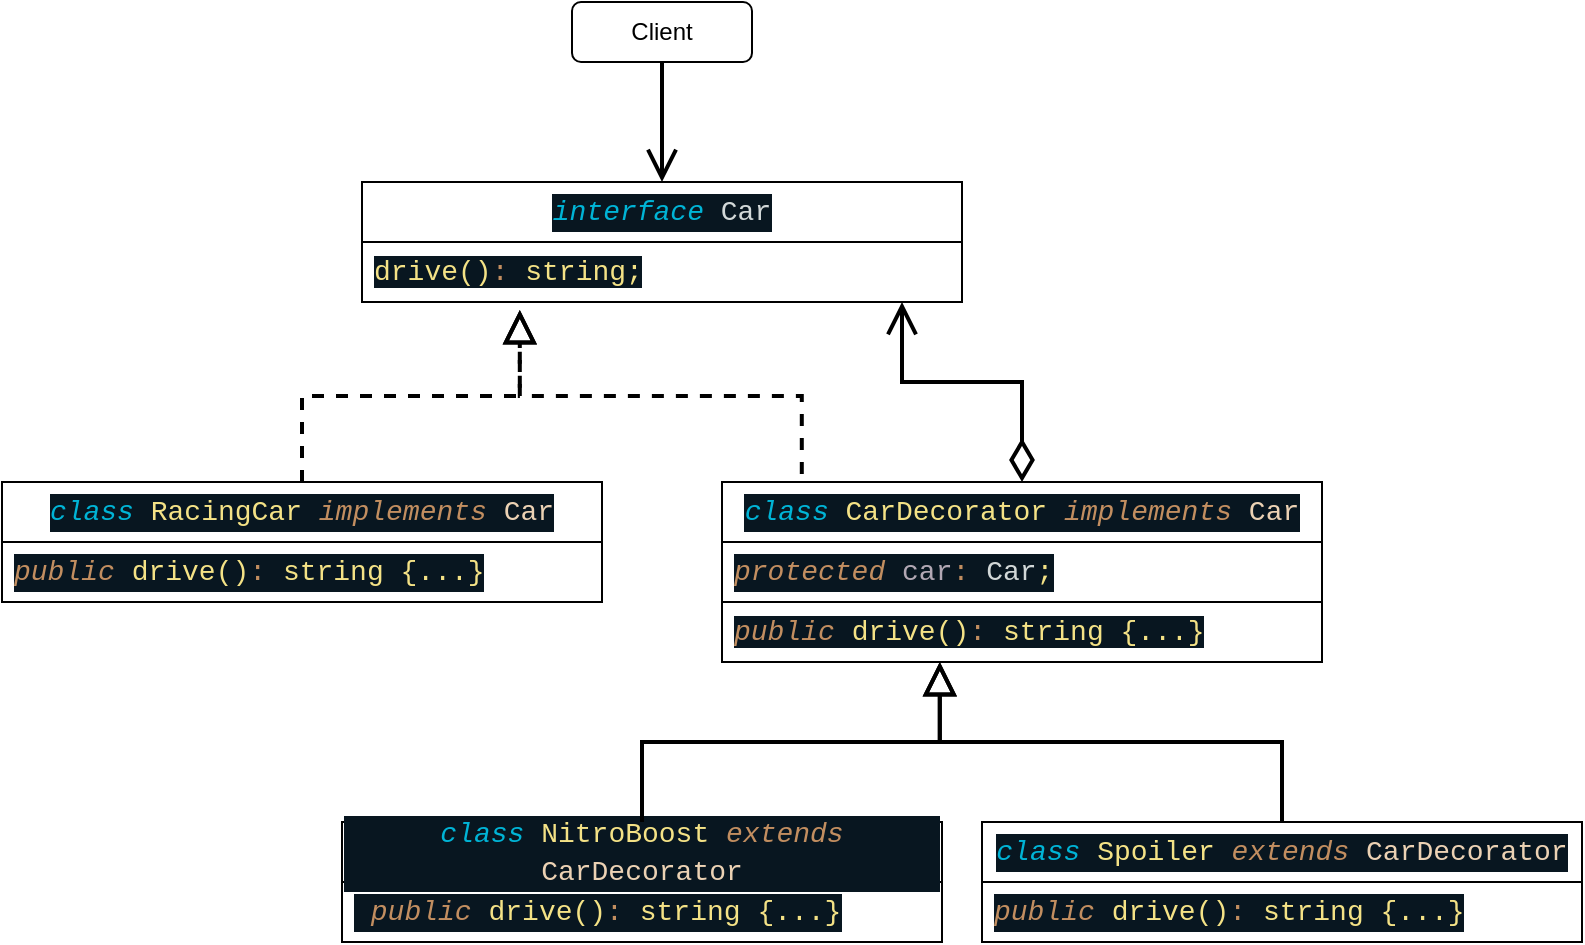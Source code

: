 <mxfile>
    <diagram id="XXgM9e8R-eW7M4aw3cel" name="Page-1">
        <mxGraphModel dx="1533" dy="508" grid="1" gridSize="10" guides="1" tooltips="1" connect="1" arrows="1" fold="1" page="0" pageScale="1" pageWidth="850" pageHeight="1100" math="0" shadow="0">
            <root>
                <mxCell id="0"/>
                <mxCell id="1" parent="0"/>
                <mxCell id="15" style="edgeStyle=none;html=1;entryX=0.5;entryY=0;entryDx=0;entryDy=0;strokeWidth=2;endArrow=open;endFill=0;endSize=12;" parent="1" source="2" target="3" edge="1">
                    <mxGeometry relative="1" as="geometry"/>
                </mxCell>
                <mxCell id="2" value="Client" style="rounded=1;whiteSpace=wrap;html=1;" parent="1" vertex="1">
                    <mxGeometry x="125" y="70" width="90" height="30" as="geometry"/>
                </mxCell>
                <mxCell id="3" value="&lt;div style=&quot;color: rgb(246, 250, 253); background-color: rgb(8, 22, 32); font-family: Consolas, Consolas, &amp;quot;Courier New&amp;quot;, monospace; font-size: 14px; line-height: 19px;&quot;&gt;&lt;span style=&quot;color: #00b4d6;font-style: italic;&quot;&gt;interface&lt;/span&gt; &lt;span style=&quot;color: #d2d8d8;&quot;&gt;Car&lt;/span&gt;&lt;/div&gt;" style="swimlane;fontStyle=0;childLayout=stackLayout;horizontal=1;startSize=30;horizontalStack=0;resizeParent=1;resizeParentMax=0;resizeLast=0;collapsible=1;marginBottom=0;whiteSpace=wrap;html=1;" parent="1" vertex="1">
                    <mxGeometry x="20" y="160" width="300" height="60" as="geometry"/>
                </mxCell>
                <mxCell id="4" value="&lt;span style=&quot;background-color: rgb(8, 22, 32); font-family: Consolas, Consolas, &amp;quot;Courier New&amp;quot;, monospace; font-size: 14px; color: rgb(244, 226, 134);&quot;&gt;drive()&lt;/span&gt;&lt;span style=&quot;background-color: rgb(8, 22, 32); font-family: Consolas, Consolas, &amp;quot;Courier New&amp;quot;, monospace; font-size: 14px; color: rgb(194, 142, 96);&quot;&gt;:&lt;/span&gt;&lt;span style=&quot;background-color: rgb(8, 22, 32); color: rgb(246, 250, 253); font-family: Consolas, Consolas, &amp;quot;Courier New&amp;quot;, monospace; font-size: 14px;&quot;&gt; &lt;/span&gt;&lt;span style=&quot;background-color: rgb(8, 22, 32); font-family: Consolas, Consolas, &amp;quot;Courier New&amp;quot;, monospace; font-size: 14px; color: rgb(244, 226, 134);&quot;&gt;string;&lt;/span&gt;&lt;br&gt;" style="text;strokeColor=none;fillColor=none;align=left;verticalAlign=middle;spacingLeft=4;spacingRight=4;overflow=hidden;points=[[0,0.5],[1,0.5]];portConstraint=eastwest;rotatable=0;whiteSpace=wrap;html=1;" parent="3" vertex="1">
                    <mxGeometry y="30" width="300" height="30" as="geometry"/>
                </mxCell>
                <mxCell id="5" value="&lt;div style=&quot;color: rgb(246, 250, 253); background-color: rgb(8, 22, 32); font-family: Consolas, Consolas, &amp;quot;Courier New&amp;quot;, monospace; font-size: 14px; line-height: 19px;&quot;&gt;&lt;div style=&quot;line-height: 19px;&quot;&gt;&lt;span style=&quot;color: #00b4d6;font-style: italic;&quot;&gt;class&lt;/span&gt; &lt;span style=&quot;color: #f4e286;&quot;&gt;RacingCar&lt;/span&gt; &lt;span style=&quot;color: #c28e60;font-style: italic;&quot;&gt;implements&lt;/span&gt; &lt;span style=&quot;color: #ecd2b4;&quot;&gt;Car&lt;/span&gt;&lt;/div&gt;&lt;/div&gt;" style="swimlane;fontStyle=0;childLayout=stackLayout;horizontal=1;startSize=30;horizontalStack=0;resizeParent=1;resizeParentMax=0;resizeLast=0;collapsible=1;marginBottom=0;whiteSpace=wrap;html=1;" parent="1" vertex="1">
                    <mxGeometry x="-160" y="310" width="300" height="60" as="geometry"/>
                </mxCell>
                <mxCell id="6" value="&lt;div style=&quot;color: rgb(246, 250, 253); background-color: rgb(8, 22, 32); font-family: Consolas, Consolas, &amp;quot;Courier New&amp;quot;, monospace; font-size: 14px; line-height: 19px;&quot;&gt;&lt;span style=&quot;color: #c28e60;font-style: italic;&quot;&gt;public&lt;/span&gt; &lt;span style=&quot;color: #f4e286;&quot;&gt;drive()&lt;/span&gt;&lt;span style=&quot;color: #c28e60;&quot;&gt;:&lt;/span&gt; &lt;span style=&quot;color: #f4e286;&quot;&gt;string&lt;/span&gt; &lt;span style=&quot;color: #f4e286;&quot;&gt;{...}&lt;/span&gt;&lt;/div&gt;" style="text;strokeColor=none;fillColor=none;align=left;verticalAlign=middle;spacingLeft=4;spacingRight=4;overflow=hidden;points=[[0,0.5],[1,0.5]];portConstraint=eastwest;rotatable=0;whiteSpace=wrap;html=1;" parent="5" vertex="1">
                    <mxGeometry y="30" width="300" height="30" as="geometry"/>
                </mxCell>
                <mxCell id="7" value="&lt;div style=&quot;color: rgb(246, 250, 253); background-color: rgb(8, 22, 32); font-family: Consolas, Consolas, &amp;quot;Courier New&amp;quot;, monospace; font-size: 14px; line-height: 19px;&quot;&gt;&lt;div style=&quot;line-height: 19px;&quot;&gt;&lt;span style=&quot;color: #00b4d6;font-style: italic;&quot;&gt;class&lt;/span&gt; &lt;span style=&quot;color: #f4e286;&quot;&gt;CarDecorator&lt;/span&gt; &lt;span style=&quot;color: #c28e60;font-style: italic;&quot;&gt;implements&lt;/span&gt; &lt;span style=&quot;color: #ecd2b4;&quot;&gt;Car&lt;/span&gt;&lt;/div&gt;&lt;/div&gt;" style="swimlane;fontStyle=0;childLayout=stackLayout;horizontal=1;startSize=30;horizontalStack=0;resizeParent=1;resizeParentMax=0;resizeLast=0;collapsible=1;marginBottom=0;whiteSpace=wrap;html=1;" parent="1" vertex="1">
                    <mxGeometry x="200" y="310" width="300" height="90" as="geometry"/>
                </mxCell>
                <mxCell id="14" value="&lt;div style=&quot;color: rgb(246, 250, 253); background-color: rgb(8, 22, 32); font-family: Consolas, Consolas, &amp;quot;Courier New&amp;quot;, monospace; font-size: 14px; line-height: 19px;&quot;&gt;&lt;span style=&quot;color: #c28e60;font-style: italic;&quot;&gt;protected&lt;/span&gt; &lt;span style=&quot;color: #b2a8b4;&quot;&gt;car&lt;/span&gt;&lt;span style=&quot;color: #c28e60;&quot;&gt;:&lt;/span&gt; &lt;span style=&quot;color: #d2d8d8;&quot;&gt;Car&lt;/span&gt;&lt;span style=&quot;color: #f4e286;&quot;&gt;;&lt;/span&gt;&lt;/div&gt;" style="text;strokeColor=default;fillColor=none;align=left;verticalAlign=middle;spacingLeft=4;spacingRight=4;overflow=hidden;points=[[0,0.5],[1,0.5]];portConstraint=eastwest;rotatable=0;whiteSpace=wrap;html=1;" parent="7" vertex="1">
                    <mxGeometry y="30" width="300" height="30" as="geometry"/>
                </mxCell>
                <mxCell id="13" value="&lt;span style=&quot;background-color: rgb(8, 22, 32); font-family: Consolas, Consolas, &amp;quot;Courier New&amp;quot;, monospace; font-size: 14px; color: rgb(194, 142, 96); font-style: italic;&quot;&gt;public&lt;/span&gt;&lt;span style=&quot;background-color: rgb(8, 22, 32); color: rgb(246, 250, 253); font-family: Consolas, Consolas, &amp;quot;Courier New&amp;quot;, monospace; font-size: 14px;&quot;&gt; &lt;/span&gt;&lt;span style=&quot;background-color: rgb(8, 22, 32); font-family: Consolas, Consolas, &amp;quot;Courier New&amp;quot;, monospace; font-size: 14px; color: rgb(244, 226, 134);&quot;&gt;drive()&lt;/span&gt;&lt;span style=&quot;background-color: rgb(8, 22, 32); font-family: Consolas, Consolas, &amp;quot;Courier New&amp;quot;, monospace; font-size: 14px; color: rgb(194, 142, 96);&quot;&gt;:&lt;/span&gt;&lt;span style=&quot;background-color: rgb(8, 22, 32); color: rgb(246, 250, 253); font-family: Consolas, Consolas, &amp;quot;Courier New&amp;quot;, monospace; font-size: 14px;&quot;&gt; &lt;/span&gt;&lt;span style=&quot;background-color: rgb(8, 22, 32); font-family: Consolas, Consolas, &amp;quot;Courier New&amp;quot;, monospace; font-size: 14px; color: rgb(244, 226, 134);&quot;&gt;string&lt;/span&gt;&lt;span style=&quot;background-color: rgb(8, 22, 32); color: rgb(246, 250, 253); font-family: Consolas, Consolas, &amp;quot;Courier New&amp;quot;, monospace; font-size: 14px;&quot;&gt; &lt;/span&gt;&lt;span style=&quot;background-color: rgb(8, 22, 32); font-family: Consolas, Consolas, &amp;quot;Courier New&amp;quot;, monospace; font-size: 14px; color: rgb(244, 226, 134);&quot;&gt;{...}&lt;/span&gt;" style="text;strokeColor=none;fillColor=none;align=left;verticalAlign=middle;spacingLeft=4;spacingRight=4;overflow=hidden;points=[[0,0.5],[1,0.5]];portConstraint=eastwest;rotatable=0;whiteSpace=wrap;html=1;" parent="7" vertex="1">
                    <mxGeometry y="60" width="300" height="30" as="geometry"/>
                </mxCell>
                <mxCell id="9" value="&lt;div style=&quot;color: rgb(246, 250, 253); background-color: rgb(8, 22, 32); font-family: Consolas, Consolas, &amp;quot;Courier New&amp;quot;, monospace; font-size: 14px; line-height: 19px;&quot;&gt;&lt;div style=&quot;line-height: 19px;&quot;&gt;&lt;span style=&quot;color: #00b4d6;font-style: italic;&quot;&gt;class&lt;/span&gt; &lt;span style=&quot;color: #f4e286;&quot;&gt;NitroBoost&lt;/span&gt; &lt;span style=&quot;color: #c28e60;font-style: italic;&quot;&gt;extends&lt;/span&gt; &lt;span style=&quot;color: #ecd2b4;&quot;&gt;CarDecorator&lt;/span&gt; &lt;/div&gt;&lt;/div&gt;" style="swimlane;fontStyle=0;childLayout=stackLayout;horizontal=1;startSize=30;horizontalStack=0;resizeParent=1;resizeParentMax=0;resizeLast=0;collapsible=1;marginBottom=0;whiteSpace=wrap;html=1;" parent="1" vertex="1">
                    <mxGeometry x="10" y="480" width="300" height="60" as="geometry"/>
                </mxCell>
                <mxCell id="10" value="&lt;div style=&quot;color: rgb(246, 250, 253); background-color: rgb(8, 22, 32); font-family: Consolas, Consolas, &amp;quot;Courier New&amp;quot;, monospace; font-size: 14px; line-height: 19px;&quot;&gt;&amp;nbsp;&lt;span style=&quot;color: #c28e60;font-style: italic;&quot;&gt;public&lt;/span&gt; &lt;span style=&quot;color: #f4e286;&quot;&gt;drive()&lt;/span&gt;&lt;span style=&quot;color: #c28e60;&quot;&gt;:&lt;/span&gt; &lt;span style=&quot;color: #f4e286;&quot;&gt;string&lt;/span&gt; &lt;span style=&quot;color: #f4e286;&quot;&gt;{...}&lt;/span&gt;&lt;/div&gt;" style="text;strokeColor=none;fillColor=none;align=left;verticalAlign=middle;spacingLeft=4;spacingRight=4;overflow=hidden;points=[[0,0.5],[1,0.5]];portConstraint=eastwest;rotatable=0;whiteSpace=wrap;html=1;" parent="9" vertex="1">
                    <mxGeometry y="30" width="300" height="30" as="geometry"/>
                </mxCell>
                <mxCell id="11" value="&lt;div style=&quot;color: rgb(246, 250, 253); background-color: rgb(8, 22, 32); font-family: Consolas, Consolas, &amp;quot;Courier New&amp;quot;, monospace; font-size: 14px; line-height: 19px;&quot;&gt;&lt;div style=&quot;line-height: 19px;&quot;&gt;&lt;span style=&quot;color: #00b4d6;font-style: italic;&quot;&gt;class&lt;/span&gt; &lt;span style=&quot;color: #f4e286;&quot;&gt;Spoiler&lt;/span&gt; &lt;span style=&quot;color: #c28e60;font-style: italic;&quot;&gt;extends&lt;/span&gt; &lt;span style=&quot;color: #ecd2b4;&quot;&gt;CarDecorator&lt;/span&gt;&lt;/div&gt;&lt;/div&gt;" style="swimlane;fontStyle=0;childLayout=stackLayout;horizontal=1;startSize=30;horizontalStack=0;resizeParent=1;resizeParentMax=0;resizeLast=0;collapsible=1;marginBottom=0;whiteSpace=wrap;html=1;" parent="1" vertex="1">
                    <mxGeometry x="330" y="480" width="300" height="60" as="geometry"/>
                </mxCell>
                <mxCell id="12" value="&lt;div style=&quot;color: rgb(246, 250, 253); background-color: rgb(8, 22, 32); font-family: Consolas, Consolas, &amp;quot;Courier New&amp;quot;, monospace; font-size: 14px; line-height: 19px;&quot;&gt;&lt;span style=&quot;color: #c28e60;font-style: italic;&quot;&gt;public&lt;/span&gt; &lt;span style=&quot;color: #f4e286;&quot;&gt;drive()&lt;/span&gt;&lt;span style=&quot;color: #c28e60;&quot;&gt;:&lt;/span&gt; &lt;span style=&quot;color: #f4e286;&quot;&gt;string&lt;/span&gt; &lt;span style=&quot;color: #f4e286;&quot;&gt;{...}&lt;/span&gt;&lt;/div&gt;" style="text;strokeColor=none;fillColor=none;align=left;verticalAlign=middle;spacingLeft=4;spacingRight=4;overflow=hidden;points=[[0,0.5],[1,0.5]];portConstraint=eastwest;rotatable=0;whiteSpace=wrap;html=1;" parent="11" vertex="1">
                    <mxGeometry y="30" width="300" height="30" as="geometry"/>
                </mxCell>
                <mxCell id="16" value="" style="edgeStyle=elbowEdgeStyle;elbow=vertical;endArrow=block;html=1;curved=0;rounded=0;endSize=12;startSize=8;exitX=0.5;exitY=0;exitDx=0;exitDy=0;entryX=0.263;entryY=1.133;entryDx=0;entryDy=0;entryPerimeter=0;strokeWidth=2;endFill=0;dashed=1;" parent="1" source="5" target="4" edge="1">
                    <mxGeometry width="50" height="50" relative="1" as="geometry">
                        <mxPoint x="-30" y="300" as="sourcePoint"/>
                        <mxPoint x="20" y="250" as="targetPoint"/>
                    </mxGeometry>
                </mxCell>
                <mxCell id="17" value="" style="edgeStyle=elbowEdgeStyle;elbow=vertical;endArrow=block;html=1;curved=0;rounded=0;endSize=12;startSize=8;entryX=0.263;entryY=1.133;entryDx=0;entryDy=0;entryPerimeter=0;strokeWidth=2;endFill=0;dashed=1;exitX=0.133;exitY=-0.044;exitDx=0;exitDy=0;exitPerimeter=0;" parent="1" source="7" target="4" edge="1">
                    <mxGeometry width="50" height="50" relative="1" as="geometry">
                        <mxPoint y="320" as="sourcePoint"/>
                        <mxPoint x="108.9" y="233.99" as="targetPoint"/>
                        <Array as="points">
                            <mxPoint x="200" y="267"/>
                        </Array>
                    </mxGeometry>
                </mxCell>
                <mxCell id="18" value="" style="edgeStyle=elbowEdgeStyle;elbow=vertical;endArrow=open;html=1;curved=0;rounded=0;endSize=12;startSize=16;exitX=0.5;exitY=0;exitDx=0;exitDy=0;entryX=0.9;entryY=1;entryDx=0;entryDy=0;entryPerimeter=0;strokeWidth=2;endFill=0;startArrow=diamondThin;startFill=0;" parent="1" source="7" target="4" edge="1">
                    <mxGeometry width="50" height="50" relative="1" as="geometry">
                        <mxPoint x="340" y="300" as="sourcePoint"/>
                        <mxPoint x="390" y="250" as="targetPoint"/>
                        <Array as="points">
                            <mxPoint x="290" y="260"/>
                        </Array>
                    </mxGeometry>
                </mxCell>
                <mxCell id="19" value="" style="edgeStyle=elbowEdgeStyle;elbow=vertical;endArrow=block;html=1;curved=0;rounded=0;endSize=12;startSize=8;exitX=0.5;exitY=0;exitDx=0;exitDy=0;entryX=0.263;entryY=1.133;entryDx=0;entryDy=0;entryPerimeter=0;strokeWidth=2;endFill=0;" parent="1" source="9" edge="1">
                    <mxGeometry width="50" height="50" relative="1" as="geometry">
                        <mxPoint x="200" y="486.01" as="sourcePoint"/>
                        <mxPoint x="308.9" y="400" as="targetPoint"/>
                    </mxGeometry>
                </mxCell>
                <mxCell id="20" value="" style="edgeStyle=elbowEdgeStyle;elbow=vertical;endArrow=block;html=1;curved=0;rounded=0;endSize=12;startSize=8;entryX=0.263;entryY=1.133;entryDx=0;entryDy=0;entryPerimeter=0;exitX=0.5;exitY=0;exitDx=0;exitDy=0;strokeWidth=2;endFill=0;" parent="1" source="11" edge="1">
                    <mxGeometry width="50" height="50" relative="1" as="geometry">
                        <mxPoint x="410" y="486.01" as="sourcePoint"/>
                        <mxPoint x="308.9" y="400" as="targetPoint"/>
                        <Array as="points">
                            <mxPoint x="390" y="440"/>
                        </Array>
                    </mxGeometry>
                </mxCell>
            </root>
        </mxGraphModel>
    </diagram>
</mxfile>